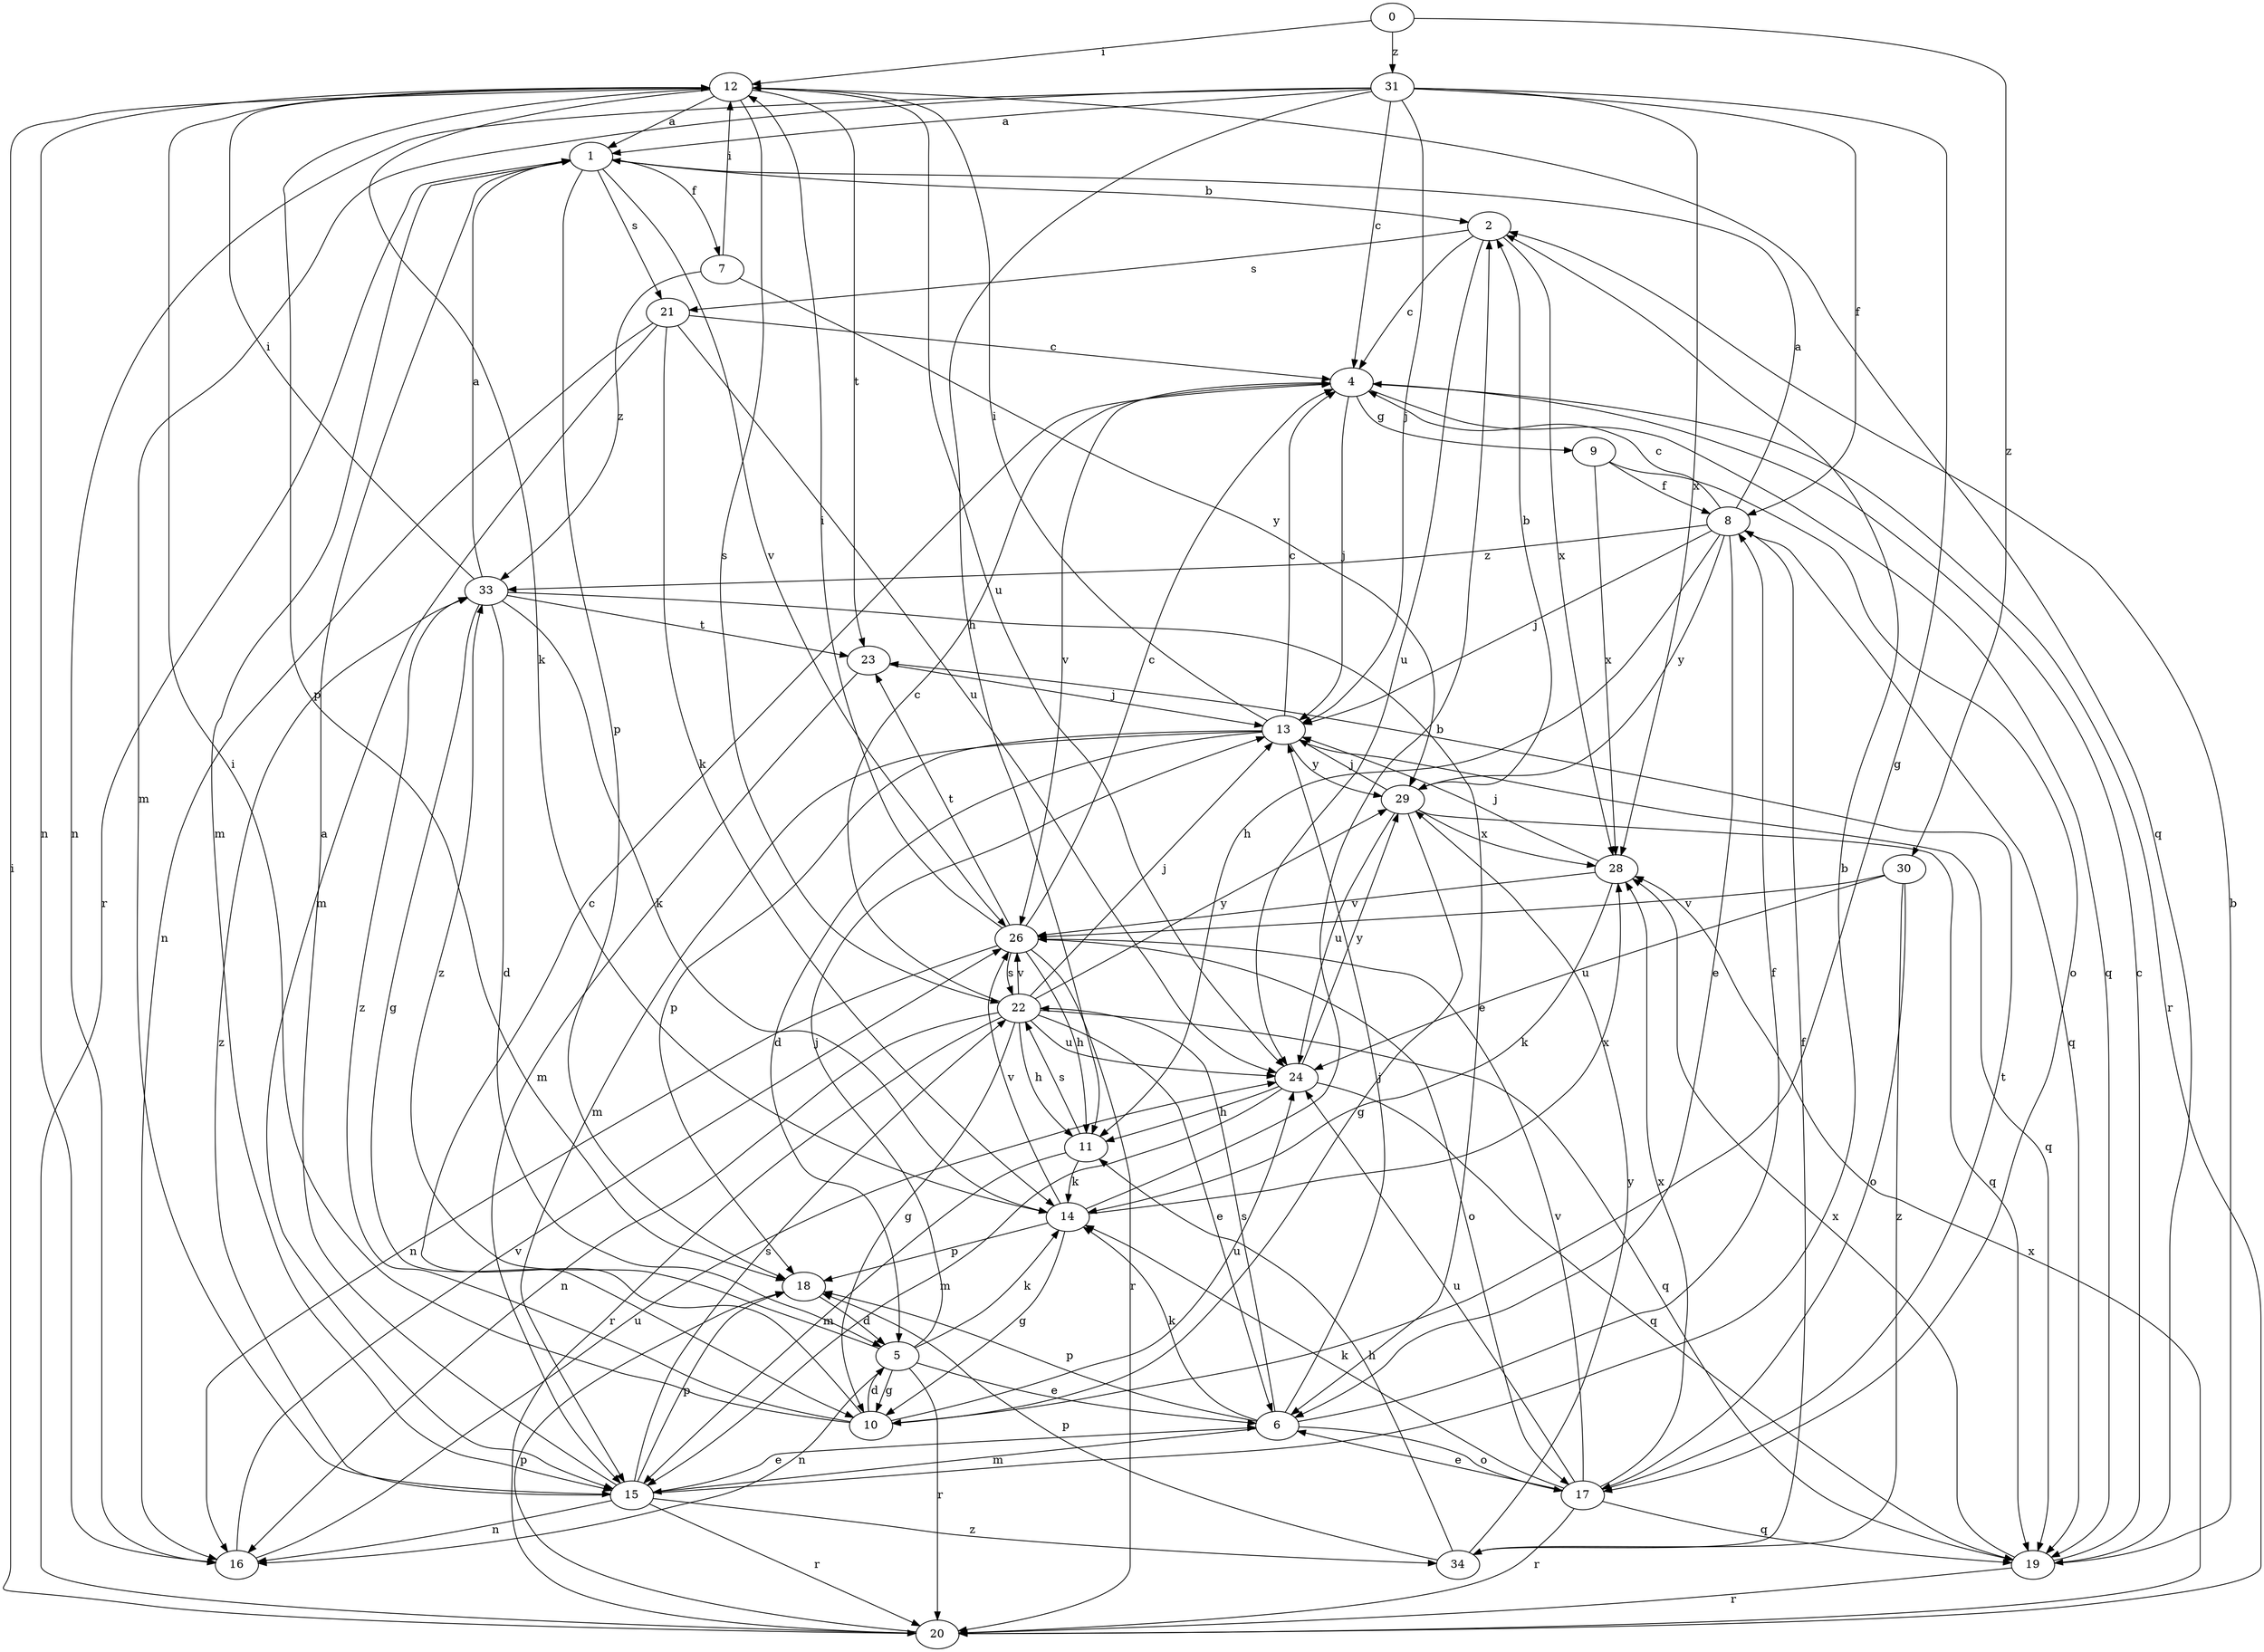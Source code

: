 strict digraph  {
0;
1;
2;
4;
5;
6;
7;
8;
9;
10;
11;
12;
13;
14;
15;
16;
17;
18;
19;
20;
21;
22;
23;
24;
26;
28;
29;
30;
31;
33;
34;
0 -> 12  [label=i];
0 -> 30  [label=z];
0 -> 31  [label=z];
1 -> 2  [label=b];
1 -> 7  [label=f];
1 -> 15  [label=m];
1 -> 18  [label=p];
1 -> 20  [label=r];
1 -> 21  [label=s];
1 -> 26  [label=v];
2 -> 4  [label=c];
2 -> 21  [label=s];
2 -> 24  [label=u];
2 -> 28  [label=x];
4 -> 9  [label=g];
4 -> 13  [label=j];
4 -> 19  [label=q];
4 -> 20  [label=r];
4 -> 26  [label=v];
5 -> 6  [label=e];
5 -> 10  [label=g];
5 -> 13  [label=j];
5 -> 14  [label=k];
5 -> 16  [label=n];
5 -> 20  [label=r];
5 -> 33  [label=z];
6 -> 8  [label=f];
6 -> 13  [label=j];
6 -> 14  [label=k];
6 -> 15  [label=m];
6 -> 17  [label=o];
6 -> 18  [label=p];
6 -> 22  [label=s];
7 -> 12  [label=i];
7 -> 29  [label=y];
7 -> 33  [label=z];
8 -> 1  [label=a];
8 -> 4  [label=c];
8 -> 6  [label=e];
8 -> 11  [label=h];
8 -> 13  [label=j];
8 -> 19  [label=q];
8 -> 29  [label=y];
8 -> 33  [label=z];
9 -> 8  [label=f];
9 -> 17  [label=o];
9 -> 28  [label=x];
10 -> 4  [label=c];
10 -> 5  [label=d];
10 -> 12  [label=i];
10 -> 24  [label=u];
10 -> 33  [label=z];
11 -> 14  [label=k];
11 -> 15  [label=m];
11 -> 22  [label=s];
12 -> 1  [label=a];
12 -> 14  [label=k];
12 -> 16  [label=n];
12 -> 18  [label=p];
12 -> 19  [label=q];
12 -> 22  [label=s];
12 -> 23  [label=t];
12 -> 24  [label=u];
13 -> 4  [label=c];
13 -> 5  [label=d];
13 -> 12  [label=i];
13 -> 15  [label=m];
13 -> 18  [label=p];
13 -> 19  [label=q];
13 -> 29  [label=y];
14 -> 2  [label=b];
14 -> 10  [label=g];
14 -> 18  [label=p];
14 -> 26  [label=v];
14 -> 28  [label=x];
15 -> 1  [label=a];
15 -> 2  [label=b];
15 -> 6  [label=e];
15 -> 16  [label=n];
15 -> 18  [label=p];
15 -> 20  [label=r];
15 -> 22  [label=s];
15 -> 33  [label=z];
15 -> 34  [label=z];
16 -> 24  [label=u];
16 -> 26  [label=v];
17 -> 6  [label=e];
17 -> 14  [label=k];
17 -> 19  [label=q];
17 -> 20  [label=r];
17 -> 23  [label=t];
17 -> 24  [label=u];
17 -> 26  [label=v];
17 -> 28  [label=x];
18 -> 5  [label=d];
19 -> 2  [label=b];
19 -> 4  [label=c];
19 -> 20  [label=r];
19 -> 28  [label=x];
20 -> 12  [label=i];
20 -> 18  [label=p];
20 -> 28  [label=x];
21 -> 4  [label=c];
21 -> 14  [label=k];
21 -> 15  [label=m];
21 -> 16  [label=n];
21 -> 24  [label=u];
22 -> 4  [label=c];
22 -> 6  [label=e];
22 -> 10  [label=g];
22 -> 11  [label=h];
22 -> 13  [label=j];
22 -> 16  [label=n];
22 -> 19  [label=q];
22 -> 20  [label=r];
22 -> 24  [label=u];
22 -> 26  [label=v];
22 -> 29  [label=y];
23 -> 13  [label=j];
23 -> 15  [label=m];
24 -> 11  [label=h];
24 -> 15  [label=m];
24 -> 19  [label=q];
24 -> 29  [label=y];
26 -> 4  [label=c];
26 -> 11  [label=h];
26 -> 12  [label=i];
26 -> 16  [label=n];
26 -> 17  [label=o];
26 -> 20  [label=r];
26 -> 22  [label=s];
26 -> 23  [label=t];
28 -> 13  [label=j];
28 -> 14  [label=k];
28 -> 26  [label=v];
29 -> 2  [label=b];
29 -> 10  [label=g];
29 -> 13  [label=j];
29 -> 19  [label=q];
29 -> 24  [label=u];
29 -> 28  [label=x];
30 -> 17  [label=o];
30 -> 24  [label=u];
30 -> 26  [label=v];
30 -> 34  [label=z];
31 -> 1  [label=a];
31 -> 4  [label=c];
31 -> 8  [label=f];
31 -> 10  [label=g];
31 -> 11  [label=h];
31 -> 13  [label=j];
31 -> 15  [label=m];
31 -> 16  [label=n];
31 -> 28  [label=x];
33 -> 1  [label=a];
33 -> 5  [label=d];
33 -> 6  [label=e];
33 -> 10  [label=g];
33 -> 12  [label=i];
33 -> 14  [label=k];
33 -> 23  [label=t];
34 -> 8  [label=f];
34 -> 11  [label=h];
34 -> 18  [label=p];
34 -> 29  [label=y];
}
